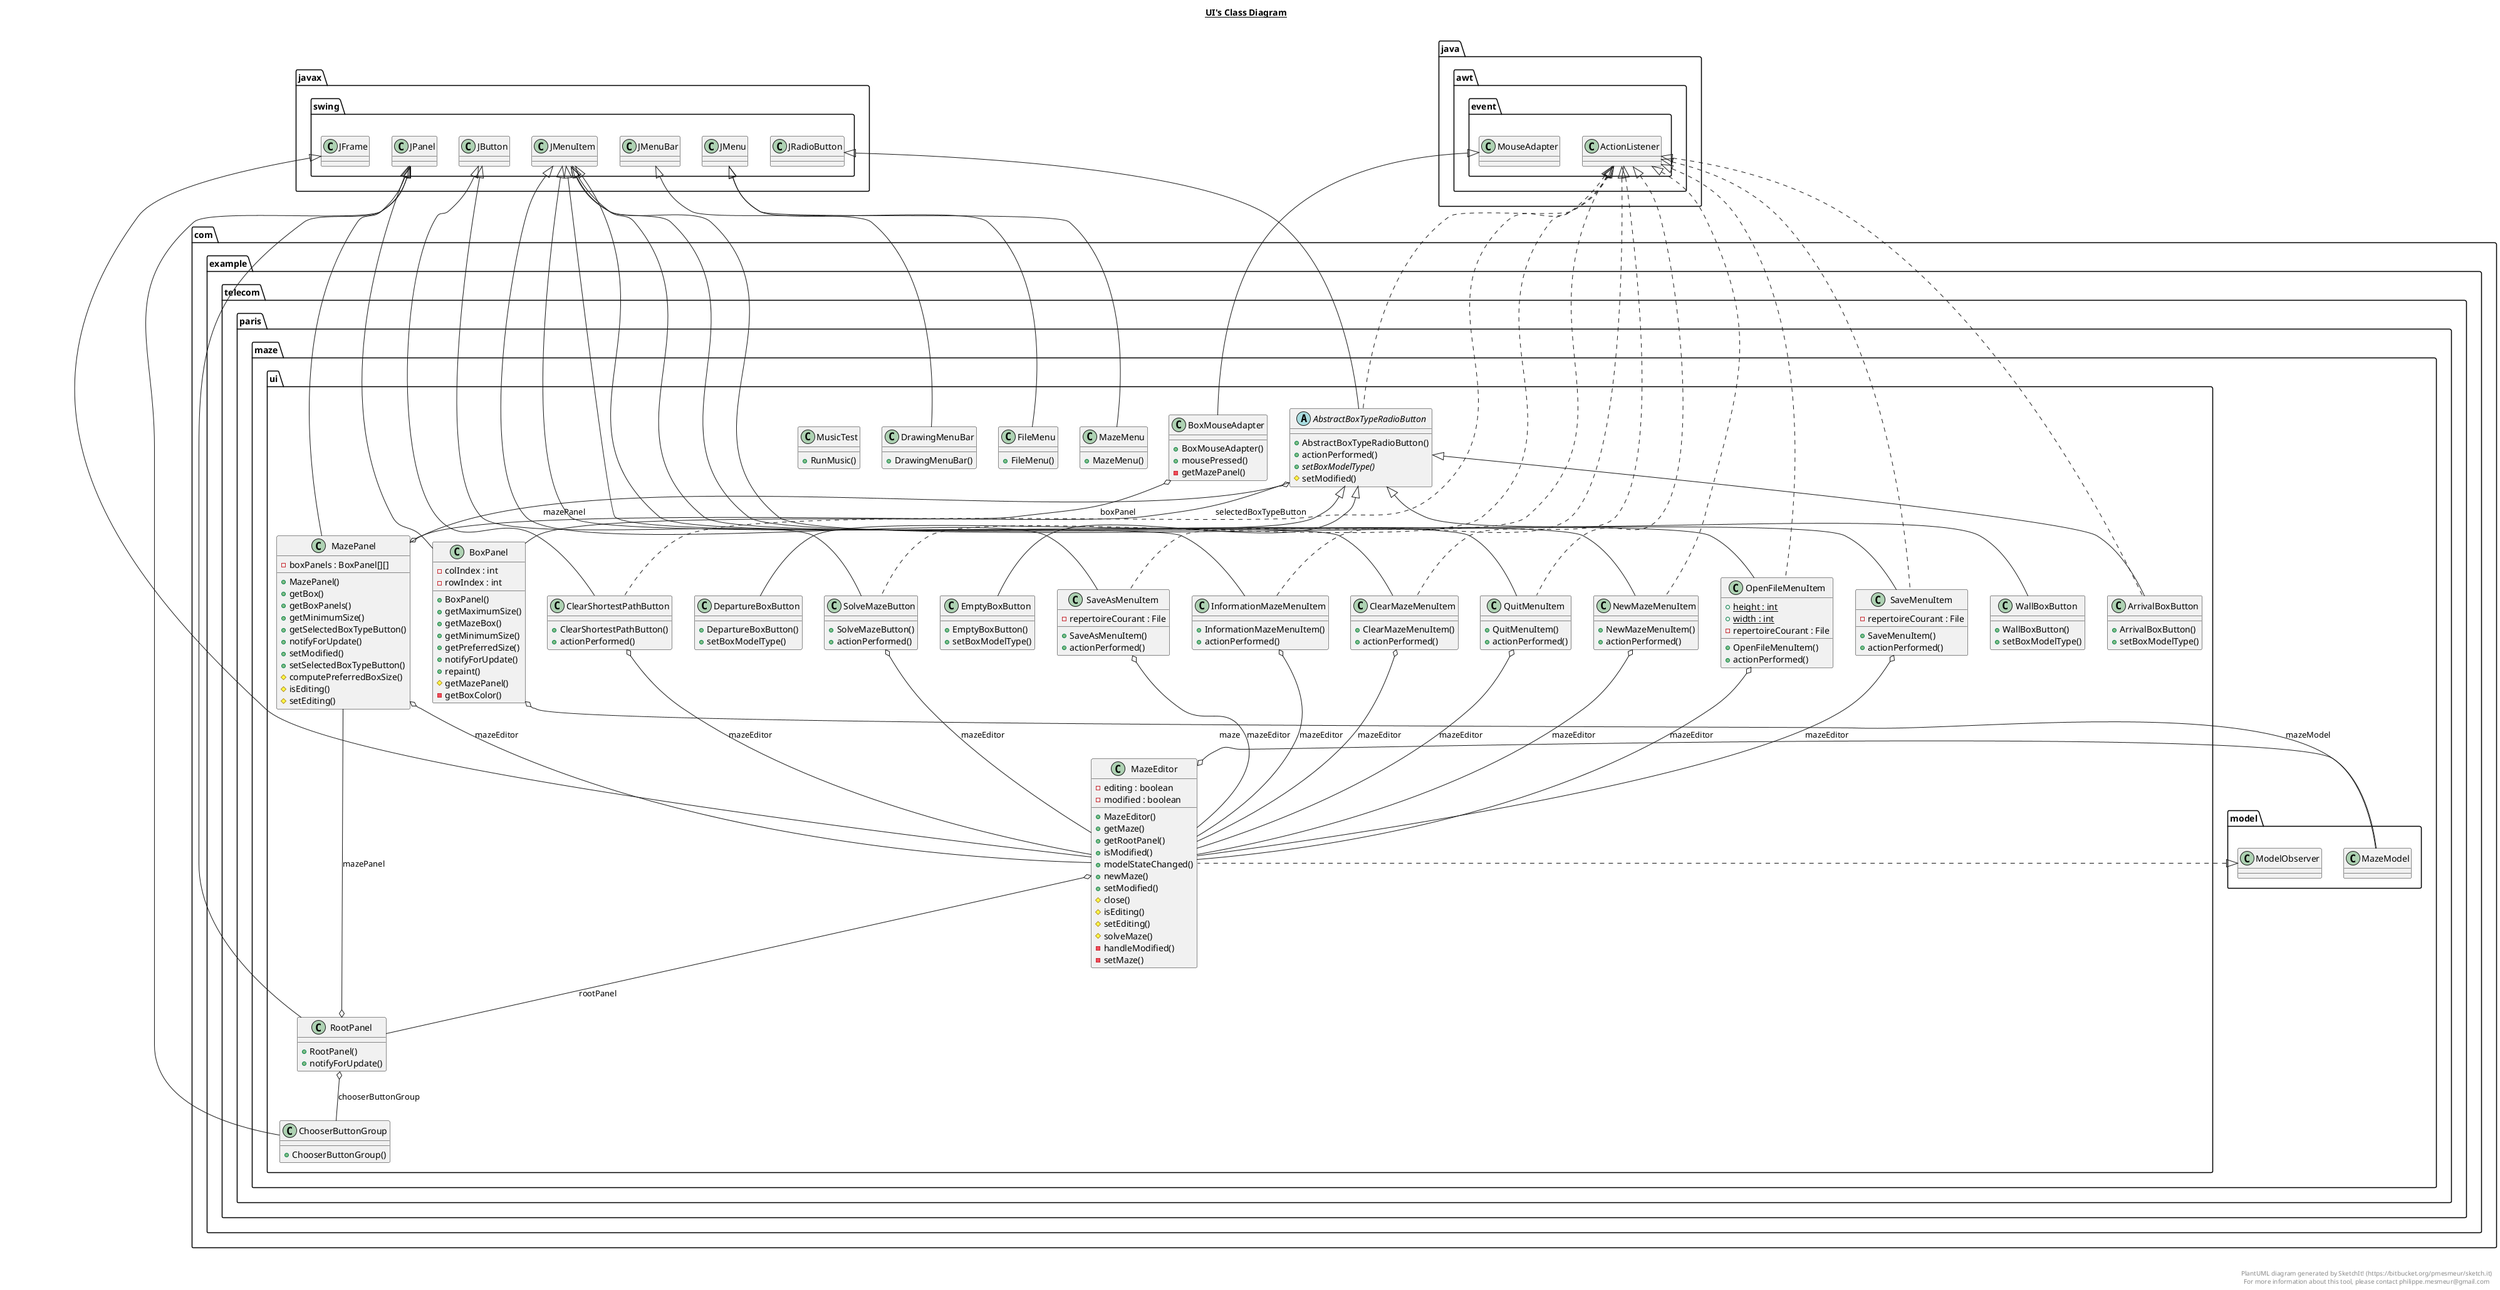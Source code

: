@startuml

title __UI's Class Diagram__\n

  namespace com.example.telecom.paris.maze.ui {
    abstract class com.example.telecom.paris.maze.ui.AbstractBoxTypeRadioButton {
        + AbstractBoxTypeRadioButton()
        + actionPerformed()
        {abstract} + setBoxModelType()
        # setModified()
    }
  }
  

  namespace com.example.telecom.paris.maze.ui {
    class com.example.telecom.paris.maze.ui.ArrivalBoxButton {
        + ArrivalBoxButton()
        + setBoxModelType()
    }
  }
  

  namespace com.example.telecom.paris.maze.ui {
    class com.example.telecom.paris.maze.ui.BoxMouseAdapter {
        + BoxMouseAdapter()
        + mousePressed()
        - getMazePanel()
    }
  }
  

  namespace com.example.telecom.paris.maze.ui {
    class com.example.telecom.paris.maze.ui.BoxPanel {
        - colIndex : int
        - rowIndex : int
        + BoxPanel()
        + getMaximumSize()
        + getMazeBox()
        + getMinimumSize()
        + getPreferredSize()
        + notifyForUpdate()
        + repaint()
        # getMazePanel()
        - getBoxColor()
    }
  }
  

  namespace com.example.telecom.paris.maze.ui {
    class com.example.telecom.paris.maze.ui.ChooserButtonGroup {
        + ChooserButtonGroup()
    }
  }
  

  namespace com.example.telecom.paris.maze.ui {
    class com.example.telecom.paris.maze.ui.ClearMazeMenuItem {
        + ClearMazeMenuItem()
        + actionPerformed()
    }
  }
  

  namespace com.example.telecom.paris.maze.ui {
    class com.example.telecom.paris.maze.ui.ClearShortestPathButton {
        + ClearShortestPathButton()
        + actionPerformed()
    }
  }
  

  namespace com.example.telecom.paris.maze.ui {
    class com.example.telecom.paris.maze.ui.DepartureBoxButton {
        + DepartureBoxButton()
        + setBoxModelType()
    }
  }
  

  namespace com.example.telecom.paris.maze.ui {
    class com.example.telecom.paris.maze.ui.DrawingMenuBar {
        + DrawingMenuBar()
    }
  }
  

  namespace com.example.telecom.paris.maze.ui {
    class com.example.telecom.paris.maze.ui.EmptyBoxButton {
        + EmptyBoxButton()
        + setBoxModelType()
    }
  }
  

  namespace com.example.telecom.paris.maze.ui {
    class com.example.telecom.paris.maze.ui.FileMenu {
        + FileMenu()
    }
  }
  

  namespace com.example.telecom.paris.maze.ui {
    class com.example.telecom.paris.maze.ui.InformationMazeMenuItem {
        + InformationMazeMenuItem()
        + actionPerformed()
    }
  }
  

  namespace com.example.telecom.paris.maze.ui {
    class com.example.telecom.paris.maze.ui.MazeEditor {
        - editing : boolean
        - modified : boolean
        + MazeEditor()
        + getMaze()
        + getRootPanel()
        + isModified()
        + modelStateChanged()
        + newMaze()
        + setModified()
        # close()
        # isEditing()
        # setEditing()
        # solveMaze()
        - handleModified()
        - setMaze()
    }
  }
  

  namespace com.example.telecom.paris.maze.ui {
    class com.example.telecom.paris.maze.ui.MazeMenu {
        + MazeMenu()
    }
  }
  

  namespace com.example.telecom.paris.maze.ui {
    class com.example.telecom.paris.maze.ui.MazePanel {
        - boxPanels : BoxPanel[][]
        + MazePanel()
        + getBox()
        + getBoxPanels()
        + getMinimumSize()
        + getSelectedBoxTypeButton()
        + notifyForUpdate()
        + setModified()
        + setSelectedBoxTypeButton()
        # computePreferredBoxSize()
        # isEditing()
        # setEditing()
    }
  }
  

  namespace com.example.telecom.paris.maze.ui {
    class com.example.telecom.paris.maze.ui.MusicTest {
        + RunMusic()
    }
  }
  

  namespace com.example.telecom.paris.maze.ui {
    class com.example.telecom.paris.maze.ui.NewMazeMenuItem {
        + NewMazeMenuItem()
        + actionPerformed()
    }
  }
  

  namespace com.example.telecom.paris.maze.ui {
    class com.example.telecom.paris.maze.ui.OpenFileMenuItem {
        {static} + height : int
        {static} + width : int
        - repertoireCourant : File
        + OpenFileMenuItem()
        + actionPerformed()
    }
  }
  

  namespace com.example.telecom.paris.maze.ui {
    class com.example.telecom.paris.maze.ui.QuitMenuItem {
        + QuitMenuItem()
        + actionPerformed()
    }
  }
  

  namespace com.example.telecom.paris.maze.ui {
    class com.example.telecom.paris.maze.ui.RootPanel {
        + RootPanel()
        + notifyForUpdate()
    }
  }
  

  namespace com.example.telecom.paris.maze.ui {
    class com.example.telecom.paris.maze.ui.SaveAsMenuItem {
        - repertoireCourant : File
        + SaveAsMenuItem()
        + actionPerformed()
    }
  }
  

  namespace com.example.telecom.paris.maze.ui {
    class com.example.telecom.paris.maze.ui.SaveMenuItem {
        - repertoireCourant : File
        + SaveMenuItem()
        + actionPerformed()
    }
  }
  

  namespace com.example.telecom.paris.maze.ui {
    class com.example.telecom.paris.maze.ui.SolveMazeButton {
        + SolveMazeButton()
        + actionPerformed()
    }
  }
  

  namespace com.example.telecom.paris.maze.ui {
    class com.example.telecom.paris.maze.ui.WallBoxButton {
        + WallBoxButton()
        + setBoxModelType()
    }
  }
  

  com.example.telecom.paris.maze.ui.AbstractBoxTypeRadioButton .up.|> java.awt.event.ActionListener
  com.example.telecom.paris.maze.ui.AbstractBoxTypeRadioButton -up-|> javax.swing.JRadioButton
  com.example.telecom.paris.maze.ui.AbstractBoxTypeRadioButton o-- com.example.telecom.paris.maze.ui.MazePanel : mazePanel
  com.example.telecom.paris.maze.ui.ArrivalBoxButton .up.|> java.awt.event.ActionListener
  com.example.telecom.paris.maze.ui.ArrivalBoxButton -up-|> com.example.telecom.paris.maze.ui.AbstractBoxTypeRadioButton
  com.example.telecom.paris.maze.ui.BoxMouseAdapter -up-|> java.awt.event.MouseAdapter
  com.example.telecom.paris.maze.ui.BoxMouseAdapter o-- com.example.telecom.paris.maze.ui.BoxPanel : boxPanel
  com.example.telecom.paris.maze.ui.BoxPanel -up-|> javax.swing.JPanel
  com.example.telecom.paris.maze.ui.BoxPanel o-- com.example.telecom.paris.maze.model.MazeModel : mazeModel
  com.example.telecom.paris.maze.ui.ChooserButtonGroup -up-|> javax.swing.JPanel
  com.example.telecom.paris.maze.ui.ClearMazeMenuItem .up.|> java.awt.event.ActionListener
  com.example.telecom.paris.maze.ui.ClearMazeMenuItem -up-|> javax.swing.JMenuItem
  com.example.telecom.paris.maze.ui.ClearMazeMenuItem o-- com.example.telecom.paris.maze.ui.MazeEditor : mazeEditor
  com.example.telecom.paris.maze.ui.ClearShortestPathButton .up.|> java.awt.event.ActionListener
  com.example.telecom.paris.maze.ui.ClearShortestPathButton -up-|> javax.swing.JButton
  com.example.telecom.paris.maze.ui.ClearShortestPathButton o-- com.example.telecom.paris.maze.ui.MazeEditor : mazeEditor
  com.example.telecom.paris.maze.ui.DepartureBoxButton -up-|> com.example.telecom.paris.maze.ui.AbstractBoxTypeRadioButton
  com.example.telecom.paris.maze.ui.DrawingMenuBar -up-|> javax.swing.JMenuBar
  com.example.telecom.paris.maze.ui.EmptyBoxButton -up-|> com.example.telecom.paris.maze.ui.AbstractBoxTypeRadioButton
  com.example.telecom.paris.maze.ui.FileMenu -up-|> javax.swing.JMenu
  com.example.telecom.paris.maze.ui.InformationMazeMenuItem .up.|> java.awt.event.ActionListener
  com.example.telecom.paris.maze.ui.InformationMazeMenuItem -up-|> javax.swing.JMenuItem
  com.example.telecom.paris.maze.ui.InformationMazeMenuItem o-- com.example.telecom.paris.maze.ui.MazeEditor : mazeEditor
  com.example.telecom.paris.maze.ui.MazeEditor .up.|> com.example.telecom.paris.maze.model.ModelObserver
  com.example.telecom.paris.maze.ui.MazeEditor -up-|> javax.swing.JFrame
  com.example.telecom.paris.maze.ui.MazeEditor o-- com.example.telecom.paris.maze.model.MazeModel : maze
  com.example.telecom.paris.maze.ui.MazeEditor o-- com.example.telecom.paris.maze.ui.RootPanel : rootPanel
  com.example.telecom.paris.maze.ui.MazeMenu -up-|> javax.swing.JMenu
  com.example.telecom.paris.maze.ui.MazePanel -up-|> javax.swing.JPanel
  com.example.telecom.paris.maze.ui.MazePanel o-- com.example.telecom.paris.maze.ui.MazeEditor : mazeEditor
  com.example.telecom.paris.maze.ui.MazePanel o-- com.example.telecom.paris.maze.ui.AbstractBoxTypeRadioButton : selectedBoxTypeButton
  com.example.telecom.paris.maze.ui.NewMazeMenuItem .up.|> java.awt.event.ActionListener
  com.example.telecom.paris.maze.ui.NewMazeMenuItem -up-|> javax.swing.JMenuItem
  com.example.telecom.paris.maze.ui.NewMazeMenuItem o-- com.example.telecom.paris.maze.ui.MazeEditor : mazeEditor
  com.example.telecom.paris.maze.ui.OpenFileMenuItem .up.|> java.awt.event.ActionListener
  com.example.telecom.paris.maze.ui.OpenFileMenuItem -up-|> javax.swing.JMenuItem
  com.example.telecom.paris.maze.ui.OpenFileMenuItem o-- com.example.telecom.paris.maze.ui.MazeEditor : mazeEditor
  com.example.telecom.paris.maze.ui.QuitMenuItem .up.|> java.awt.event.ActionListener
  com.example.telecom.paris.maze.ui.QuitMenuItem -up-|> javax.swing.JMenuItem
  com.example.telecom.paris.maze.ui.QuitMenuItem o-- com.example.telecom.paris.maze.ui.MazeEditor : mazeEditor
  com.example.telecom.paris.maze.ui.RootPanel -up-|> javax.swing.JPanel
  com.example.telecom.paris.maze.ui.RootPanel o-- com.example.telecom.paris.maze.ui.ChooserButtonGroup : chooserButtonGroup
  com.example.telecom.paris.maze.ui.RootPanel o-- com.example.telecom.paris.maze.ui.MazePanel : mazePanel
  com.example.telecom.paris.maze.ui.SaveAsMenuItem .up.|> java.awt.event.ActionListener
  com.example.telecom.paris.maze.ui.SaveAsMenuItem -up-|> javax.swing.JMenuItem
  com.example.telecom.paris.maze.ui.SaveAsMenuItem o-- com.example.telecom.paris.maze.ui.MazeEditor : mazeEditor
  com.example.telecom.paris.maze.ui.SaveMenuItem .up.|> java.awt.event.ActionListener
  com.example.telecom.paris.maze.ui.SaveMenuItem -up-|> javax.swing.JMenuItem
  com.example.telecom.paris.maze.ui.SaveMenuItem o-- com.example.telecom.paris.maze.ui.MazeEditor : mazeEditor
  com.example.telecom.paris.maze.ui.SolveMazeButton .up.|> java.awt.event.ActionListener
  com.example.telecom.paris.maze.ui.SolveMazeButton -up-|> javax.swing.JButton
  com.example.telecom.paris.maze.ui.SolveMazeButton o-- com.example.telecom.paris.maze.ui.MazeEditor : mazeEditor
  com.example.telecom.paris.maze.ui.WallBoxButton -up-|> com.example.telecom.paris.maze.ui.AbstractBoxTypeRadioButton


right footer


PlantUML diagram generated by SketchIt! (https://bitbucket.org/pmesmeur/sketch.it)
For more information about this tool, please contact philippe.mesmeur@gmail.com
endfooter

@enduml

